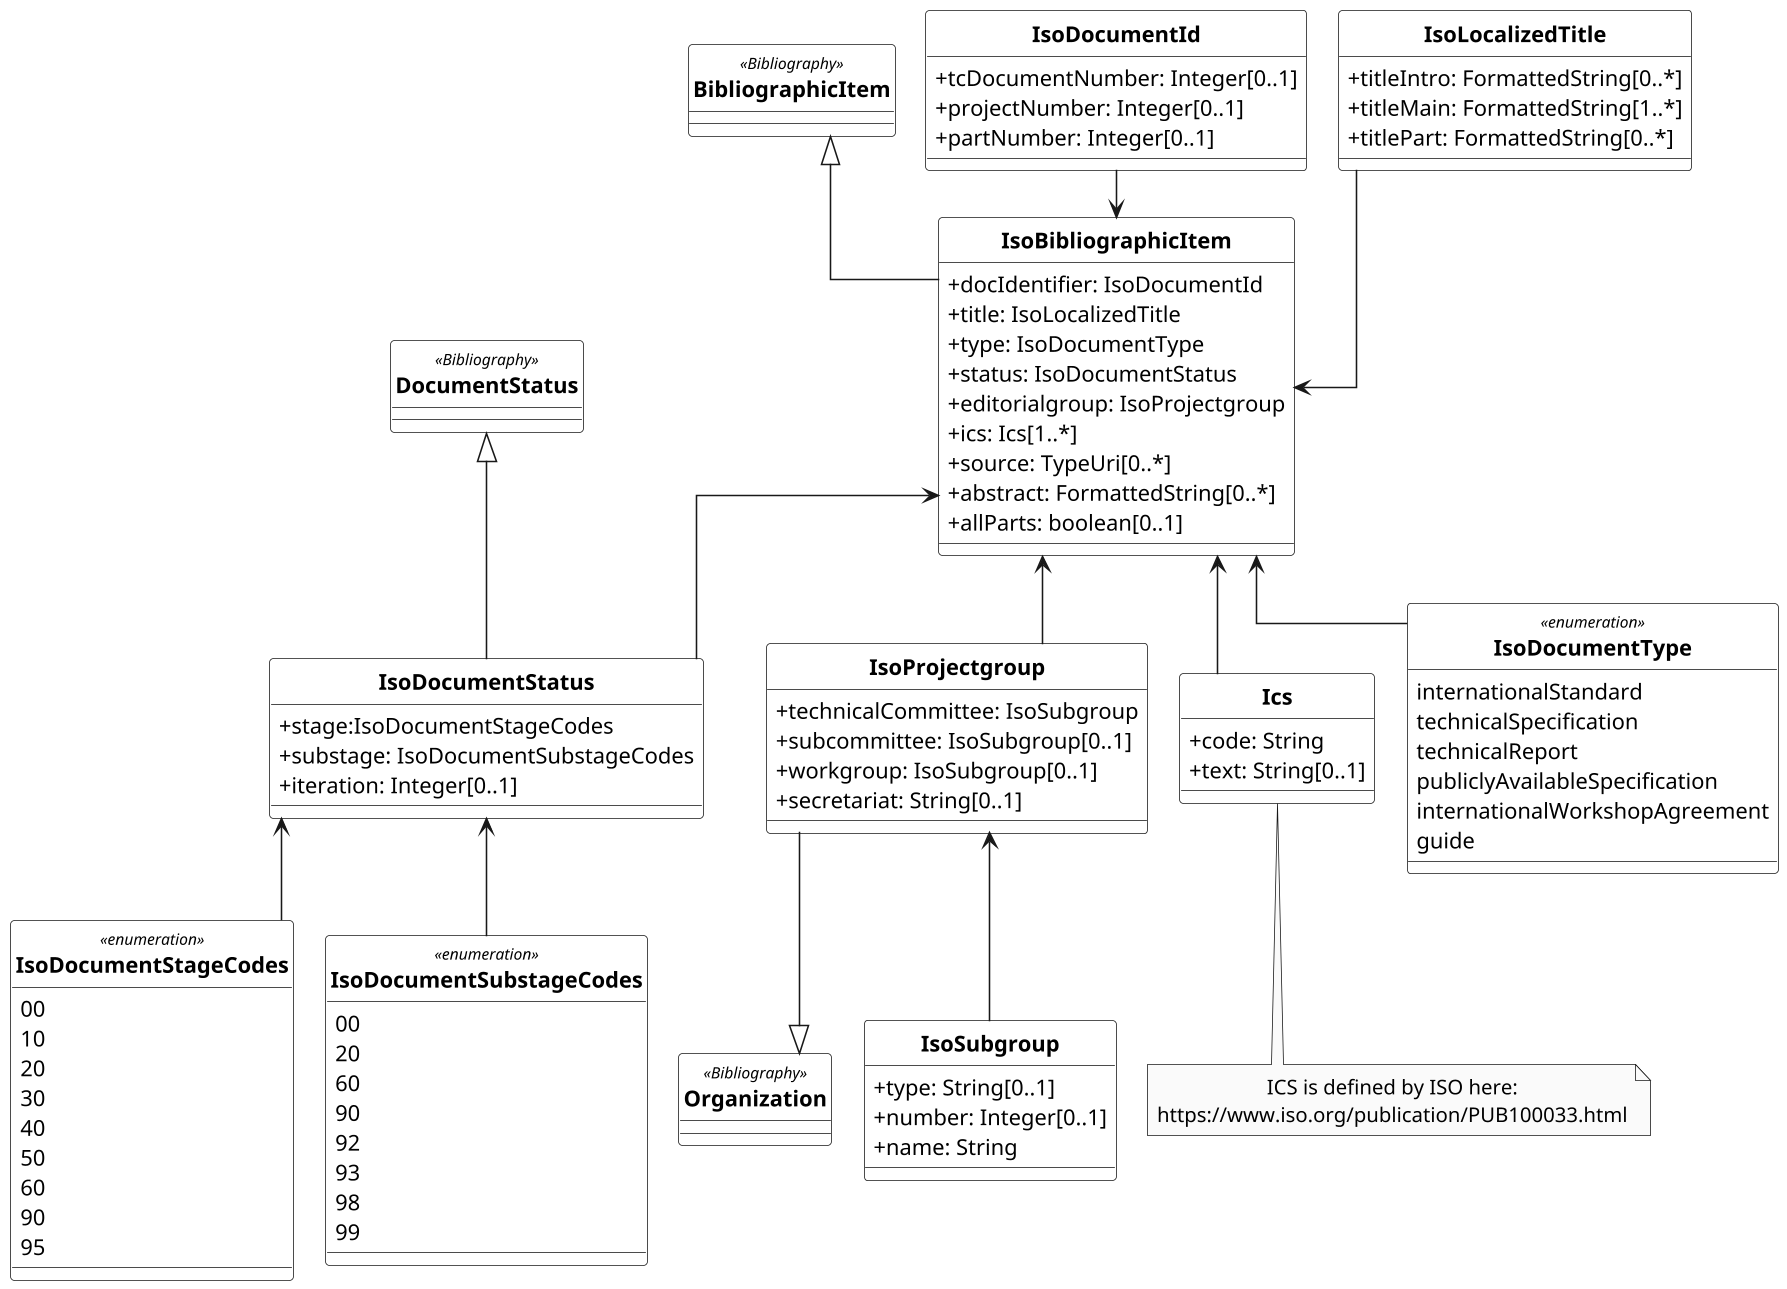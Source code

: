 @startuml IsoDoc_IsoBibliographicItem
/'
Diagram:        IsoDoc_IsoBibliographicItem
DateCreate:     22/08/2018
Description:    Metanorma IsoDoc is a family of document models intended to represent ISO Standards and similarly structured standards, 
                based on the Metanorma StandardDocument ("StanDoc") and BasicDocument ("BasicDoc") models.
                It is used to abstract the automated generation of standard documents in various formats from well-defined authoring tools; 
                and to validate the structural conformance of authored standards to specifications.
                The standards currently modelled via Metanorma IsoDoc are:
                
                - ISO Standards
                - CSD Standards
                - Chinese Standards (GB and family)
                
                The base Metanorma StandardDocument model includes information common to all standards in scope of IsoDoc. 
                Models for individual standards are derived from the base model as subclasses, permitting changes in cardinality of attributes, 
                and changes in their type.
                
                Models it depends on include:
                
                - Relaton Bibliography models: BibModels
                - BasicDoc models: BasicDoc
                - Metanorma StandDoc models: StanDoc
                
                Below, we show the UML diagrams for the base model and for ISO. The CSD, GB diagrams are shown on their own respective pages.
                The document models are expressed as UML and as RelaxNG Compact (RNC) grammars; see discussion under Grammars. 
                This repository contains the RNC grammars for the base Standard Document model, ISO Standards, CSD and China Standards.
                
                The document models are currently used by Asciidoctor-based authoring tools for standards, 
                which convert Asciidoctor source to XML representations of the document models, and validate the XML generated against the RNC schemas:
                
                - https://github.com/riboseinc/asciidoctor-iso
                - https://github.com/riboseinc/asciidoctor-csd
                - https://github.com/riboseinc/asciidoctor-gb
                
                They are also used by tools that render those XML representations of the document models, into HTML and Microsoft Word:
                
                - https://github.com/riboseinc/isodoc
                - https://github.com/riboseinc/asciidoctor-csd (inheriting from isodoc)
                - https://github.com/riboseinc/asciidoctor-gb (inheriting from isodoc)

Hystory of changes:
> DD/MM/YYYY
    - 
    - 
'/

'******* CONFIGURATION ************************************************
skinparam classAttributeIconSize 0
skinparam Dpi 150
skinparam Monochrome true
skinparam LineType ortho
skinparam nodesep 20
skinparam ranksep 30
hide circle
/' skinparam CircledCharacterRadius 0 '/
/' skinparam CircledCharacterFontSize 0 '/
skinparam Default {
TextAlignment center
FontName Helvetica
}
skinparam Class {
AttributeIconSize 0
BackgroundColor White
FontStyle bold
StereotypeFontSize 10
}
skinparam Rectangle {
BackgroundColor White
FontStyle bold
FontSize 11
StereotypeFontSize 10
}
skinparam Object {
BackgroundColor White
FontStyle bold
FontSize 11
StereotypeFontSize 10
}

skinparam Entity {
StereotypeFontSize 10
}

'******* CLASS DEFINITION *********************************************
class BibliographicItem <<Bibliography>> {

}

class IsoBibliographicItem{
    +docIdentifier: IsoDocumentId
    +title: IsoLocalizedTitle
    +type: IsoDocumentType
    +status: IsoDocumentStatus
    +editorialgroup: IsoProjectgroup
    +ics: Ics[1..*]
    +source: TypeUri[0..*]
    +abstract: FormattedString[0..*]
    +allParts: boolean[0..1]
}

class IsoDocumentId{
    +tcDocumentNumber: Integer[0..1]
    +projectNumber: Integer[0..1]
    +partNumber: Integer[0..1]
}

class IsoLocalizedTitle{
    +titleIntro: FormattedString[0..*]
    +titleMain: FormattedString[1..*]
    +titlePart: FormattedString[0..*]
}

class IsoDocumentStatus{
    +stage:IsoDocumentStageCodes
    +substage: IsoDocumentSubstageCodes
    +iteration: Integer[0..1]
}

class DocumentStatus <<Bibliography>>{

}

class IsoProjectgroup{
    +technicalCommittee: IsoSubgroup
    +subcommittee: IsoSubgroup[0..1]
    +workgroup: IsoSubgroup[0..1]
    +secretariat: String[0..1]    
}

class Organization <<Bibliography>>{

}

class IsoSubgroup{
    +type: String[0..1]
    +number: Integer[0..1]
    +name: String
}

class Ics{
    +code: String
    +text: String[0..1]
}

enum IsoDocumentType <<enumeration>>{
    internationalStandard
    technicalSpecification
    technicalReport
    publiclyAvailableSpecification
    internationalWorkshopAgreement
    guide
}

enum IsoDocumentStageCodes <<enumeration>>{
    00
    10
    20
    30
    40
    50
    60
    90
    95
}

enum IsoDocumentSubstageCodes <<enumeration>>{
    00
    20
    60
    90
    92
    93
    98
    99
}

'******* NOTES ********************************************************
note bottom of Ics: ICS is defined by ISO here:\nhttps://www.iso.org/publication/PUB100033.html

'******* CLASS RELATIONS **********************************************
IsoBibliographicItem -up-|> BibliographicItem

IsoDocumentId --> IsoBibliographicItem
IsoLocalizedTitle --> IsoBibliographicItem
IsoBibliographicItem <-- IsoDocumentType
IsoBibliographicItem <-- IsoDocumentStatus
IsoBibliographicItem <-- Ics
IsoBibliographicItem <-- IsoProjectgroup

DocumentStatus <|-- IsoDocumentStatus

IsoDocumentStatus <-- IsoDocumentStageCodes
IsoDocumentStatus <-- IsoDocumentSubstageCodes

IsoProjectgroup -down-|> Organization

IsoProjectgroup <-- IsoSubgroup

@enduml
